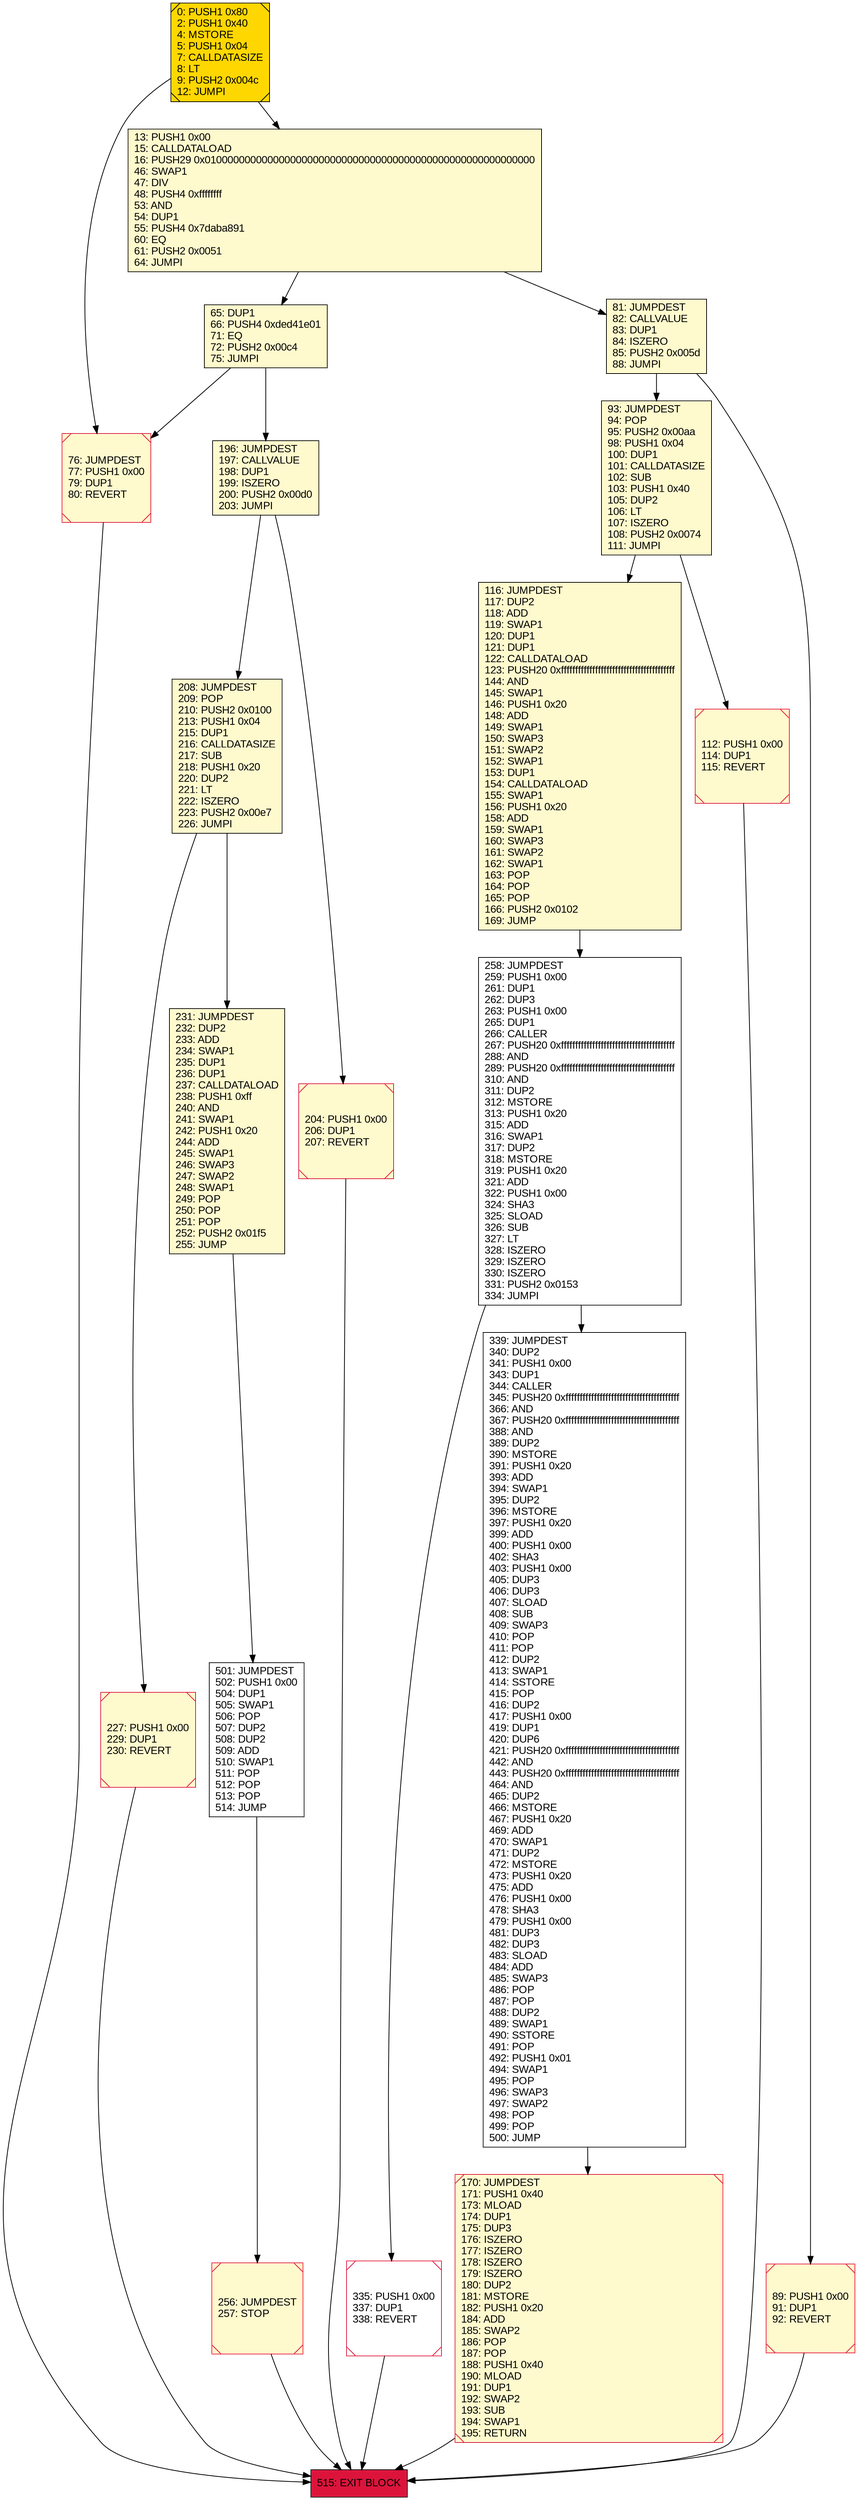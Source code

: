 digraph G {
bgcolor=transparent rankdir=UD;
node [shape=box style=filled color=black fillcolor=white fontname=arial fontcolor=black];
93 [label="93: JUMPDEST\l94: POP\l95: PUSH2 0x00aa\l98: PUSH1 0x04\l100: DUP1\l101: CALLDATASIZE\l102: SUB\l103: PUSH1 0x40\l105: DUP2\l106: LT\l107: ISZERO\l108: PUSH2 0x0074\l111: JUMPI\l" fillcolor=lemonchiffon ];
227 [label="227: PUSH1 0x00\l229: DUP1\l230: REVERT\l" fillcolor=lemonchiffon shape=Msquare color=crimson ];
515 [label="515: EXIT BLOCK\l" fillcolor=crimson ];
116 [label="116: JUMPDEST\l117: DUP2\l118: ADD\l119: SWAP1\l120: DUP1\l121: DUP1\l122: CALLDATALOAD\l123: PUSH20 0xffffffffffffffffffffffffffffffffffffffff\l144: AND\l145: SWAP1\l146: PUSH1 0x20\l148: ADD\l149: SWAP1\l150: SWAP3\l151: SWAP2\l152: SWAP1\l153: DUP1\l154: CALLDATALOAD\l155: SWAP1\l156: PUSH1 0x20\l158: ADD\l159: SWAP1\l160: SWAP3\l161: SWAP2\l162: SWAP1\l163: POP\l164: POP\l165: POP\l166: PUSH2 0x0102\l169: JUMP\l" fillcolor=lemonchiffon ];
65 [label="65: DUP1\l66: PUSH4 0xded41e01\l71: EQ\l72: PUSH2 0x00c4\l75: JUMPI\l" fillcolor=lemonchiffon ];
501 [label="501: JUMPDEST\l502: PUSH1 0x00\l504: DUP1\l505: SWAP1\l506: POP\l507: DUP2\l508: DUP2\l509: ADD\l510: SWAP1\l511: POP\l512: POP\l513: POP\l514: JUMP\l" ];
0 [label="0: PUSH1 0x80\l2: PUSH1 0x40\l4: MSTORE\l5: PUSH1 0x04\l7: CALLDATASIZE\l8: LT\l9: PUSH2 0x004c\l12: JUMPI\l" fillcolor=lemonchiffon shape=Msquare fillcolor=gold ];
76 [label="76: JUMPDEST\l77: PUSH1 0x00\l79: DUP1\l80: REVERT\l" fillcolor=lemonchiffon shape=Msquare color=crimson ];
81 [label="81: JUMPDEST\l82: CALLVALUE\l83: DUP1\l84: ISZERO\l85: PUSH2 0x005d\l88: JUMPI\l" fillcolor=lemonchiffon ];
208 [label="208: JUMPDEST\l209: POP\l210: PUSH2 0x0100\l213: PUSH1 0x04\l215: DUP1\l216: CALLDATASIZE\l217: SUB\l218: PUSH1 0x20\l220: DUP2\l221: LT\l222: ISZERO\l223: PUSH2 0x00e7\l226: JUMPI\l" fillcolor=lemonchiffon ];
204 [label="204: PUSH1 0x00\l206: DUP1\l207: REVERT\l" fillcolor=lemonchiffon shape=Msquare color=crimson ];
335 [label="335: PUSH1 0x00\l337: DUP1\l338: REVERT\l" shape=Msquare color=crimson ];
112 [label="112: PUSH1 0x00\l114: DUP1\l115: REVERT\l" fillcolor=lemonchiffon shape=Msquare color=crimson ];
231 [label="231: JUMPDEST\l232: DUP2\l233: ADD\l234: SWAP1\l235: DUP1\l236: DUP1\l237: CALLDATALOAD\l238: PUSH1 0xff\l240: AND\l241: SWAP1\l242: PUSH1 0x20\l244: ADD\l245: SWAP1\l246: SWAP3\l247: SWAP2\l248: SWAP1\l249: POP\l250: POP\l251: POP\l252: PUSH2 0x01f5\l255: JUMP\l" fillcolor=lemonchiffon ];
256 [label="256: JUMPDEST\l257: STOP\l" fillcolor=lemonchiffon shape=Msquare color=crimson ];
13 [label="13: PUSH1 0x00\l15: CALLDATALOAD\l16: PUSH29 0x0100000000000000000000000000000000000000000000000000000000\l46: SWAP1\l47: DIV\l48: PUSH4 0xffffffff\l53: AND\l54: DUP1\l55: PUSH4 0x7daba891\l60: EQ\l61: PUSH2 0x0051\l64: JUMPI\l" fillcolor=lemonchiffon ];
196 [label="196: JUMPDEST\l197: CALLVALUE\l198: DUP1\l199: ISZERO\l200: PUSH2 0x00d0\l203: JUMPI\l" fillcolor=lemonchiffon ];
170 [label="170: JUMPDEST\l171: PUSH1 0x40\l173: MLOAD\l174: DUP1\l175: DUP3\l176: ISZERO\l177: ISZERO\l178: ISZERO\l179: ISZERO\l180: DUP2\l181: MSTORE\l182: PUSH1 0x20\l184: ADD\l185: SWAP2\l186: POP\l187: POP\l188: PUSH1 0x40\l190: MLOAD\l191: DUP1\l192: SWAP2\l193: SUB\l194: SWAP1\l195: RETURN\l" fillcolor=lemonchiffon shape=Msquare color=crimson ];
89 [label="89: PUSH1 0x00\l91: DUP1\l92: REVERT\l" fillcolor=lemonchiffon shape=Msquare color=crimson ];
258 [label="258: JUMPDEST\l259: PUSH1 0x00\l261: DUP1\l262: DUP3\l263: PUSH1 0x00\l265: DUP1\l266: CALLER\l267: PUSH20 0xffffffffffffffffffffffffffffffffffffffff\l288: AND\l289: PUSH20 0xffffffffffffffffffffffffffffffffffffffff\l310: AND\l311: DUP2\l312: MSTORE\l313: PUSH1 0x20\l315: ADD\l316: SWAP1\l317: DUP2\l318: MSTORE\l319: PUSH1 0x20\l321: ADD\l322: PUSH1 0x00\l324: SHA3\l325: SLOAD\l326: SUB\l327: LT\l328: ISZERO\l329: ISZERO\l330: ISZERO\l331: PUSH2 0x0153\l334: JUMPI\l" ];
339 [label="339: JUMPDEST\l340: DUP2\l341: PUSH1 0x00\l343: DUP1\l344: CALLER\l345: PUSH20 0xffffffffffffffffffffffffffffffffffffffff\l366: AND\l367: PUSH20 0xffffffffffffffffffffffffffffffffffffffff\l388: AND\l389: DUP2\l390: MSTORE\l391: PUSH1 0x20\l393: ADD\l394: SWAP1\l395: DUP2\l396: MSTORE\l397: PUSH1 0x20\l399: ADD\l400: PUSH1 0x00\l402: SHA3\l403: PUSH1 0x00\l405: DUP3\l406: DUP3\l407: SLOAD\l408: SUB\l409: SWAP3\l410: POP\l411: POP\l412: DUP2\l413: SWAP1\l414: SSTORE\l415: POP\l416: DUP2\l417: PUSH1 0x00\l419: DUP1\l420: DUP6\l421: PUSH20 0xffffffffffffffffffffffffffffffffffffffff\l442: AND\l443: PUSH20 0xffffffffffffffffffffffffffffffffffffffff\l464: AND\l465: DUP2\l466: MSTORE\l467: PUSH1 0x20\l469: ADD\l470: SWAP1\l471: DUP2\l472: MSTORE\l473: PUSH1 0x20\l475: ADD\l476: PUSH1 0x00\l478: SHA3\l479: PUSH1 0x00\l481: DUP3\l482: DUP3\l483: SLOAD\l484: ADD\l485: SWAP3\l486: POP\l487: POP\l488: DUP2\l489: SWAP1\l490: SSTORE\l491: POP\l492: PUSH1 0x01\l494: SWAP1\l495: POP\l496: SWAP3\l497: SWAP2\l498: POP\l499: POP\l500: JUMP\l" ];
258 -> 339;
227 -> 515;
76 -> 515;
65 -> 76;
112 -> 515;
170 -> 515;
258 -> 335;
256 -> 515;
196 -> 204;
0 -> 13;
196 -> 208;
0 -> 76;
93 -> 116;
208 -> 227;
81 -> 93;
335 -> 515;
204 -> 515;
339 -> 170;
65 -> 196;
93 -> 112;
13 -> 65;
81 -> 89;
501 -> 256;
231 -> 501;
208 -> 231;
89 -> 515;
116 -> 258;
13 -> 81;
}